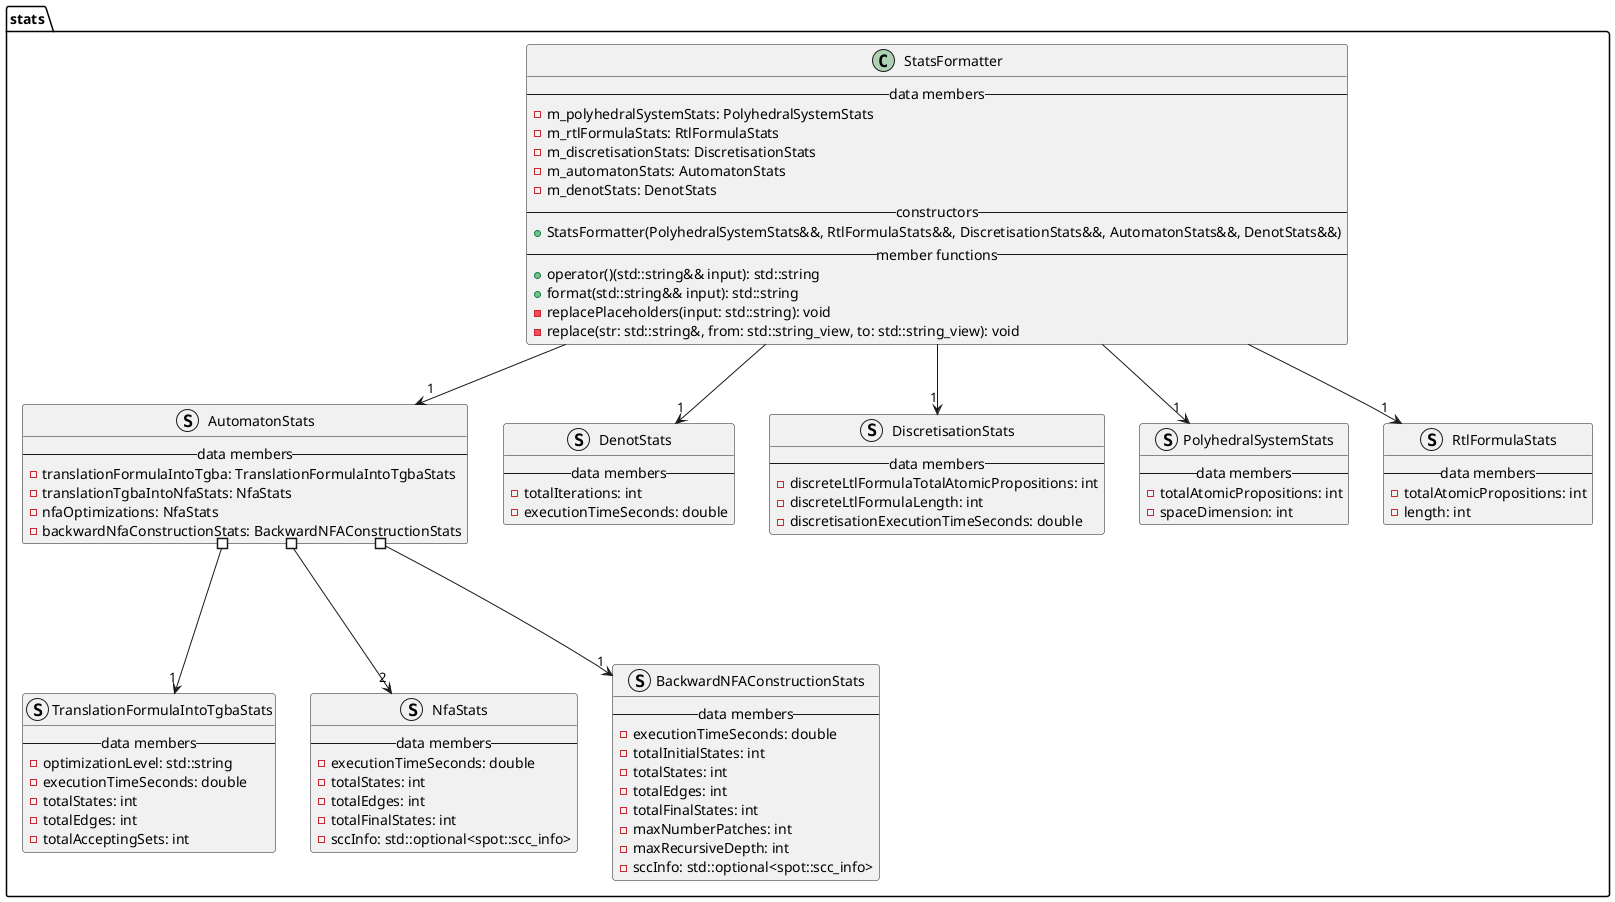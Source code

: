 @startuml

package stats {
    struct AutomatonStats {
        --data members--
        -translationFormulaIntoTgba: TranslationFormulaIntoTgbaStats
        -translationTgbaIntoNfaStats: NfaStats
        -nfaOptimizations: NfaStats
        -backwardNfaConstructionStats: BackwardNFAConstructionStats
    }

    struct TranslationFormulaIntoTgbaStats {
        --data members--
        -optimizationLevel: std::string
        -executionTimeSeconds: double
        -totalStates: int
        -totalEdges: int
        -totalAcceptingSets: int
    }

    struct NfaStats {
        --data members--
        -executionTimeSeconds: double
        -totalStates: int
        -totalEdges: int
        -totalFinalStates: int
        -sccInfo: std::optional<spot::scc_info>
    }

    struct BackwardNFAConstructionStats {
        --data members--
        -executionTimeSeconds: double
        -totalInitialStates: int
        -totalStates: int
        -totalEdges: int
        -totalFinalStates: int
        -maxNumberPatches: int
        -maxRecursiveDepth: int
        -sccInfo: std::optional<spot::scc_info>
    }

    struct DenotStats {
        --data members--
        -totalIterations: int
        -executionTimeSeconds: double
    }

    struct DiscretisationStats {
        --data members--
        -discreteLtlFormulaTotalAtomicPropositions: int
        -discreteLtlFormulaLength: int
        -discretisationExecutionTimeSeconds: double
    }

    struct PolyhedralSystemStats {
        --data members--
        -totalAtomicPropositions: int
        -spaceDimension: int
    }

    struct RtlFormulaStats {
        --data members--
        -totalAtomicPropositions: int
        -length: int
    }

    class StatsFormatter {
        --data members--
        -m_polyhedralSystemStats: PolyhedralSystemStats
        -m_rtlFormulaStats: RtlFormulaStats
        -m_discretisationStats: DiscretisationStats
        -m_automatonStats: AutomatonStats
        -m_denotStats: DenotStats
        --constructors--
        +StatsFormatter(PolyhedralSystemStats&&, RtlFormulaStats&&, DiscretisationStats&&, AutomatonStats&&, DenotStats&&)
        --member functions--
        +operator()(std::string&& input): std::string
        +format(std::string&& input): std::string
        -replacePlaceholders(input: std::string): void
        -replace(str: std::string&, from: std::string_view, to: std::string_view): void
    }

    StatsFormatter --> "1" PolyhedralSystemStats
    StatsFormatter --> "1" RtlFormulaStats
    StatsFormatter --> "1" DiscretisationStats
    StatsFormatter --> "1" AutomatonStats
    StatsFormatter --> "1" DenotStats
    AutomatonStats #---> "1" TranslationFormulaIntoTgbaStats
    AutomatonStats #---> "1" BackwardNFAConstructionStats
    AutomatonStats #---> "2" NfaStats
}

@enduml
